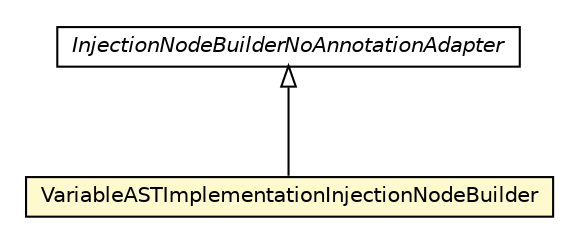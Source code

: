 #!/usr/local/bin/dot
#
# Class diagram 
# Generated by UMLGraph version 5.1 (http://www.umlgraph.org/)
#

digraph G {
	edge [fontname="Helvetica",fontsize=10,labelfontname="Helvetica",labelfontsize=10];
	node [fontname="Helvetica",fontsize=10,shape=plaintext];
	nodesep=0.25;
	ranksep=0.5;
	// org.androidtransfuse.gen.variableBuilder.VariableASTImplementationInjectionNodeBuilder
	c59761 [label=<<table title="org.androidtransfuse.gen.variableBuilder.VariableASTImplementationInjectionNodeBuilder" border="0" cellborder="1" cellspacing="0" cellpadding="2" port="p" bgcolor="lemonChiffon" href="./VariableASTImplementationInjectionNodeBuilder.html">
		<tr><td><table border="0" cellspacing="0" cellpadding="1">
<tr><td align="center" balign="center"> VariableASTImplementationInjectionNodeBuilder </td></tr>
		</table></td></tr>
		</table>>, fontname="Helvetica", fontcolor="black", fontsize=10.0];
	// org.androidtransfuse.gen.variableBuilder.InjectionNodeBuilderNoAnnotationAdapter
	c59762 [label=<<table title="org.androidtransfuse.gen.variableBuilder.InjectionNodeBuilderNoAnnotationAdapter" border="0" cellborder="1" cellspacing="0" cellpadding="2" port="p" href="./InjectionNodeBuilderNoAnnotationAdapter.html">
		<tr><td><table border="0" cellspacing="0" cellpadding="1">
<tr><td align="center" balign="center"><font face="Helvetica-Oblique"> InjectionNodeBuilderNoAnnotationAdapter </font></td></tr>
		</table></td></tr>
		</table>>, fontname="Helvetica", fontcolor="black", fontsize=10.0];
	//org.androidtransfuse.gen.variableBuilder.VariableASTImplementationInjectionNodeBuilder extends org.androidtransfuse.gen.variableBuilder.InjectionNodeBuilderNoAnnotationAdapter
	c59762:p -> c59761:p [dir=back,arrowtail=empty];
}

